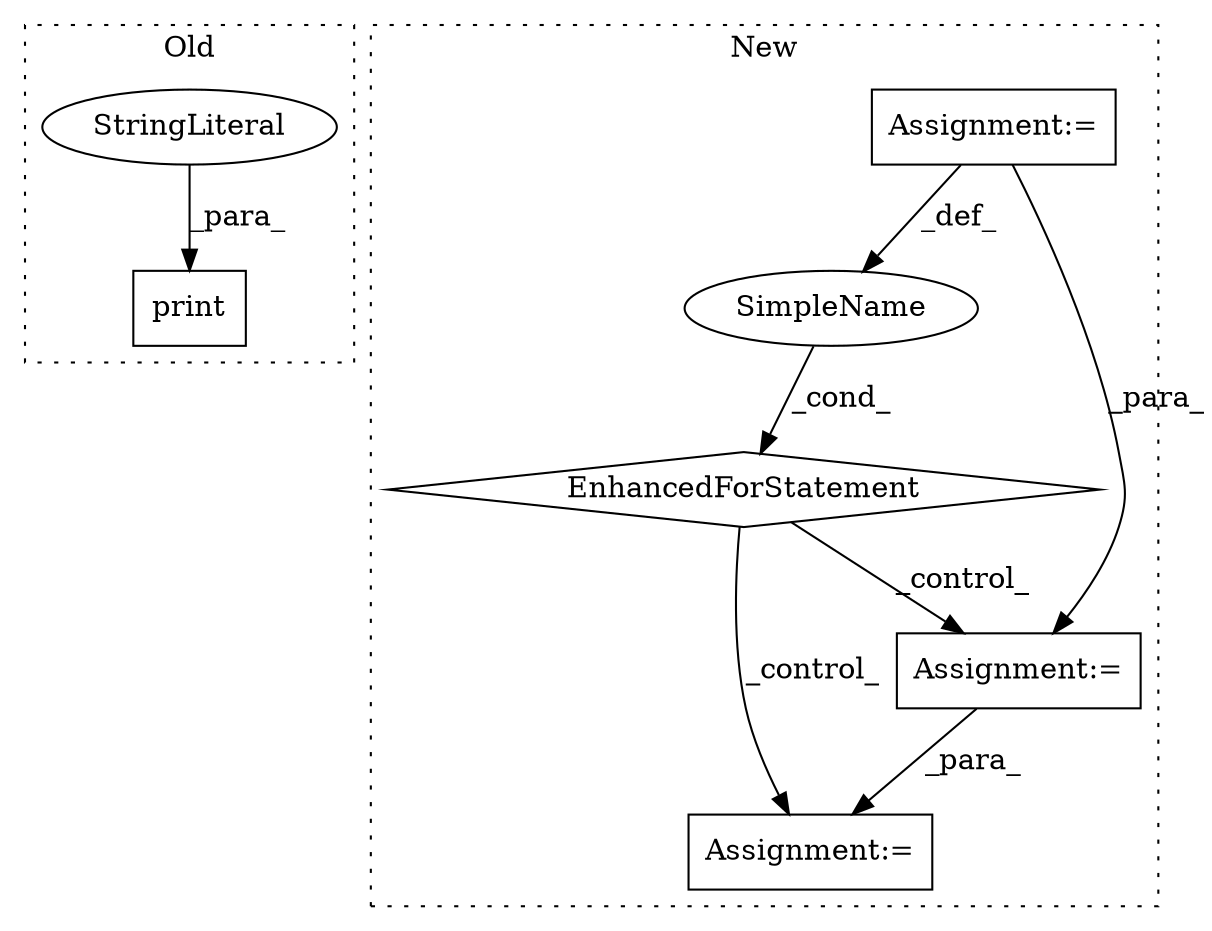 digraph G {
subgraph cluster0 {
1 [label="print" a="32" s="15086,15125" l="6,1" shape="box"];
4 [label="StringLiteral" a="45" s="15092" l="33" shape="ellipse"];
label = "Old";
style="dotted";
}
subgraph cluster1 {
2 [label="EnhancedForStatement" a="70" s="10306,10413" l="70,2" shape="diamond"];
3 [label="Assignment:=" a="7" s="9847" l="71" shape="box"];
5 [label="Assignment:=" a="7" s="10535" l="1" shape="box"];
6 [label="SimpleName" a="42" s="10380" l="3" shape="ellipse"];
7 [label="Assignment:=" a="7" s="10437" l="1" shape="box"];
label = "New";
style="dotted";
}
2 -> 5 [label="_control_"];
2 -> 7 [label="_control_"];
3 -> 7 [label="_para_"];
3 -> 6 [label="_def_"];
4 -> 1 [label="_para_"];
6 -> 2 [label="_cond_"];
7 -> 5 [label="_para_"];
}